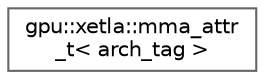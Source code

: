 digraph "Graphical Class Hierarchy"
{
 // LATEX_PDF_SIZE
  bgcolor="transparent";
  edge [fontname=Helvetica,fontsize=10,labelfontname=Helvetica,labelfontsize=10];
  node [fontname=Helvetica,fontsize=10,shape=box,height=0.2,width=0.4];
  rankdir="LR";
  Node0 [id="Node000000",label="gpu::xetla::mma_attr\l_t\< arch_tag \>",height=0.2,width=0.4,color="grey40", fillcolor="white", style="filled",URL="$structgpu_1_1xetla_1_1mma__attr__t.html",tooltip=" "];
}
